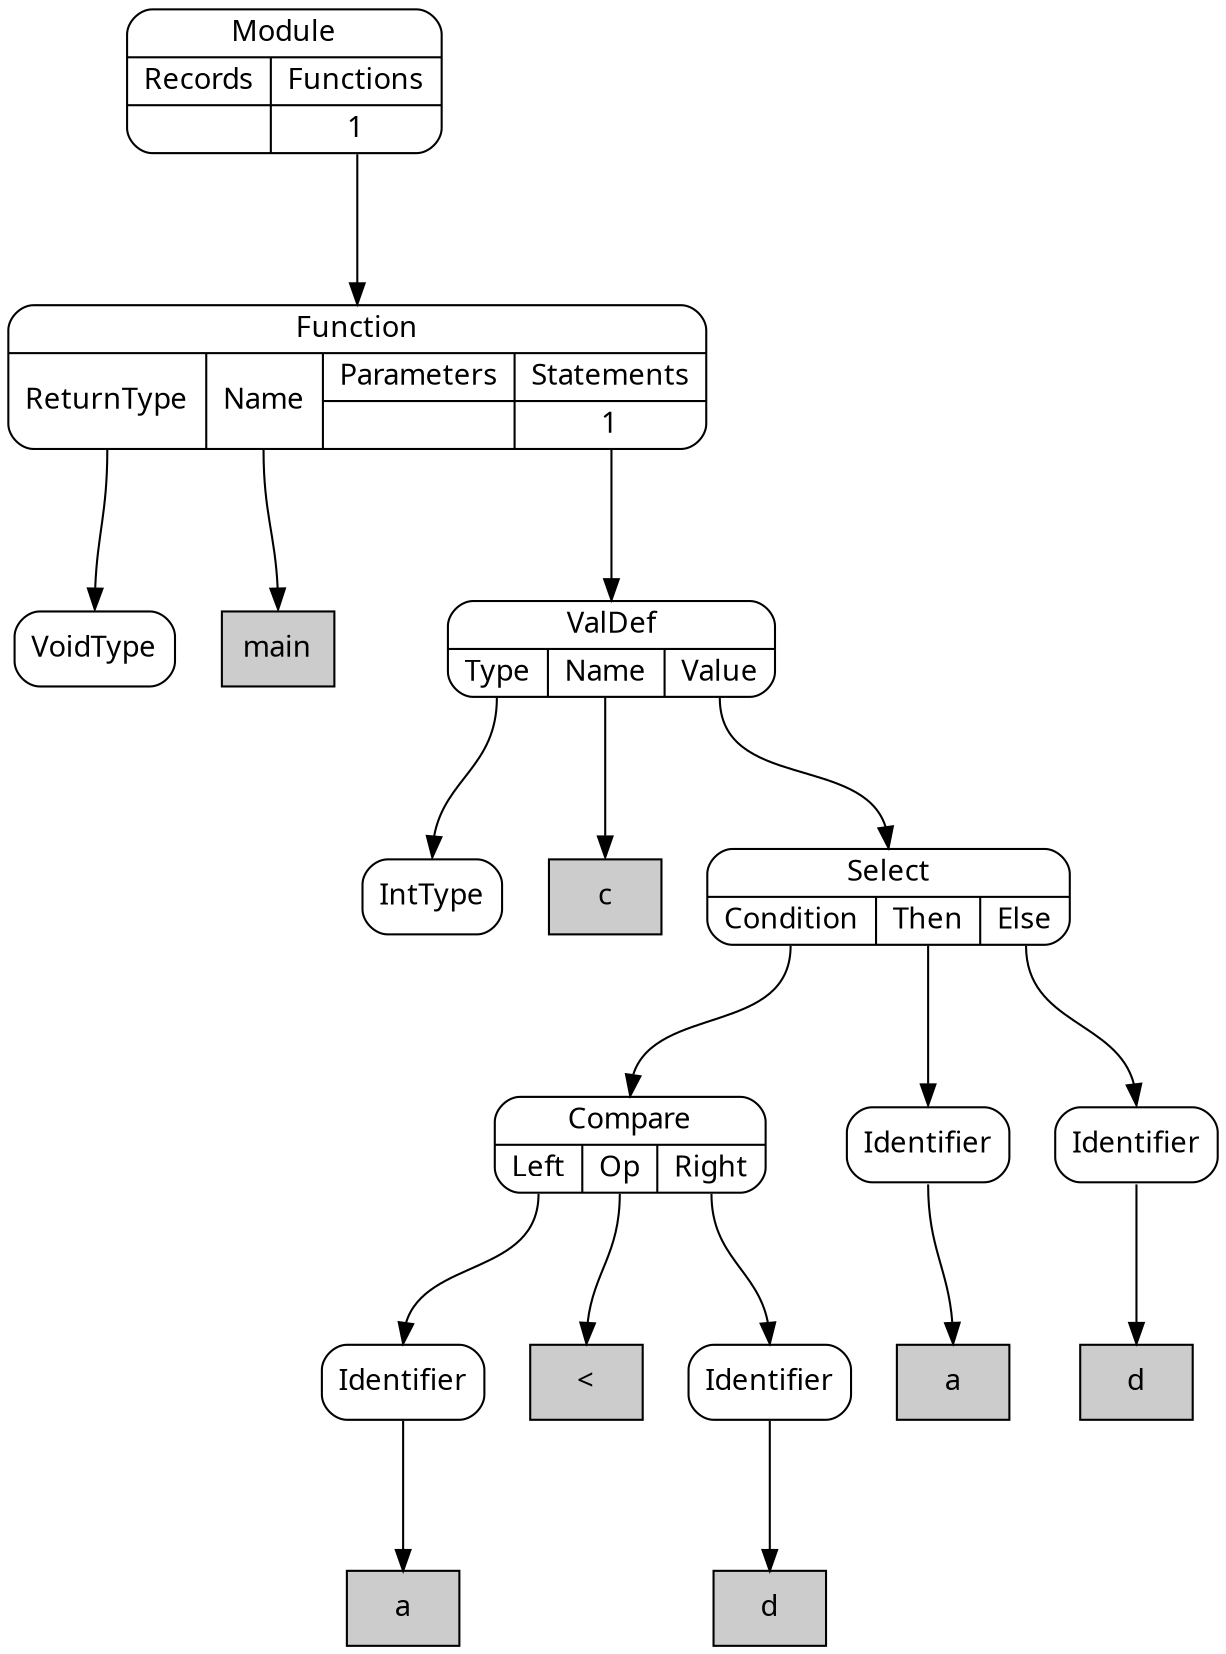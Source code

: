 digraph {
node [shape=Mrecord, style=filled, fillcolor=white, fontname="Calibri"];
graph [ordering=out, nodesep=0.3, ranksep=1];

# SimpleNode VoidType
node0 [label="VoidType", tooltip="VoidType"]

# DeclarationLiteral main
node1 [shape=box, label="main", fillcolor="#cccccc", tooltip="main"]

# SimpleNode IntType
node2 [label="IntType", tooltip="IntType"]

# DeclarationLiteral c
node3 [shape=box, label="c", fillcolor="#cccccc", tooltip="c"]

# ReferenceLiteral a
node4 [shape=box, label="a", fillcolor="#cccccc", tooltip="a"]

# SimpleNode Identifier
node5:s -> node4:n
node5 [label="Identifier", tooltip="Identifier"]

# Literal <
node6 [shape=box, label="<", fillcolor="#cccccc", tooltip="<"]

# ReferenceLiteral d
node7 [shape=box, label="d", fillcolor="#cccccc", tooltip="d"]

# SimpleNode Identifier
node8:s -> node7:n
node8 [label="Identifier", tooltip="Identifier"]

# PortNode Compare
node9:p0:s -> node5:n
node9:p1:s -> node6:n
node9:p2:s -> node8:n
node9 [label="{Compare|{<p0>Left|<p1>Op|<p2>Right}}", tooltip="Compare"]

# ReferenceLiteral a
node10 [shape=box, label="a", fillcolor="#cccccc", tooltip="a"]

# SimpleNode Identifier
node11:s -> node10:n
node11 [label="Identifier", tooltip="Identifier"]

# ReferenceLiteral d
node12 [shape=box, label="d", fillcolor="#cccccc", tooltip="d"]

# SimpleNode Identifier
node13:s -> node12:n
node13 [label="Identifier", tooltip="Identifier"]

# PortNode Select
node14:p0:s -> node9:n
node14:p1:s -> node11:n
node14:p2:s -> node13:n
node14 [label="{Select|{<p0>Condition|<p1>Then|<p2>Else}}", tooltip="Select"]

# PortNode ValDef
node15:p0:s -> node2:n
node15:p1:s -> node3:n
node15:p2:s -> node14:n
node15 [label="{ValDef|{<p0>Type|<p1>Name|<p2>Value}}", tooltip="ValDef"]

# PortNode Function
node16:p0:s -> node0:n
node16:p1:s -> node1:n
node16:p3_0:s -> node15:n
node16 [label="{Function|{<p0>ReturnType|<p1>Name|{Parameters|{}}|{Statements|{<p3_0>1}}}}", tooltip="Function"]

# PortNode Module
node17:p1_0:s -> node16:n
node17 [label="{Module|{{Records|{}}|{Functions|{<p1_0>1}}}}", tooltip="Module"]

}
